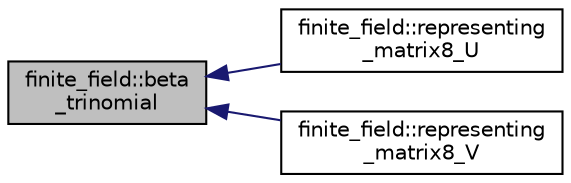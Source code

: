 digraph "finite_field::beta_trinomial"
{
  edge [fontname="Helvetica",fontsize="10",labelfontname="Helvetica",labelfontsize="10"];
  node [fontname="Helvetica",fontsize="10",shape=record];
  rankdir="LR";
  Node1835 [label="finite_field::beta\l_trinomial",height=0.2,width=0.4,color="black", fillcolor="grey75", style="filled", fontcolor="black"];
  Node1835 -> Node1836 [dir="back",color="midnightblue",fontsize="10",style="solid",fontname="Helvetica"];
  Node1836 [label="finite_field::representing\l_matrix8_U",height=0.2,width=0.4,color="black", fillcolor="white", style="filled",URL="$df/d5a/classfinite__field.html#acb5a5551f5c68aeba2b726937a4ee8be"];
  Node1835 -> Node1837 [dir="back",color="midnightblue",fontsize="10",style="solid",fontname="Helvetica"];
  Node1837 [label="finite_field::representing\l_matrix8_V",height=0.2,width=0.4,color="black", fillcolor="white", style="filled",URL="$df/d5a/classfinite__field.html#afbf566e5a8e3983ed5e3589f695e7c4a"];
}
